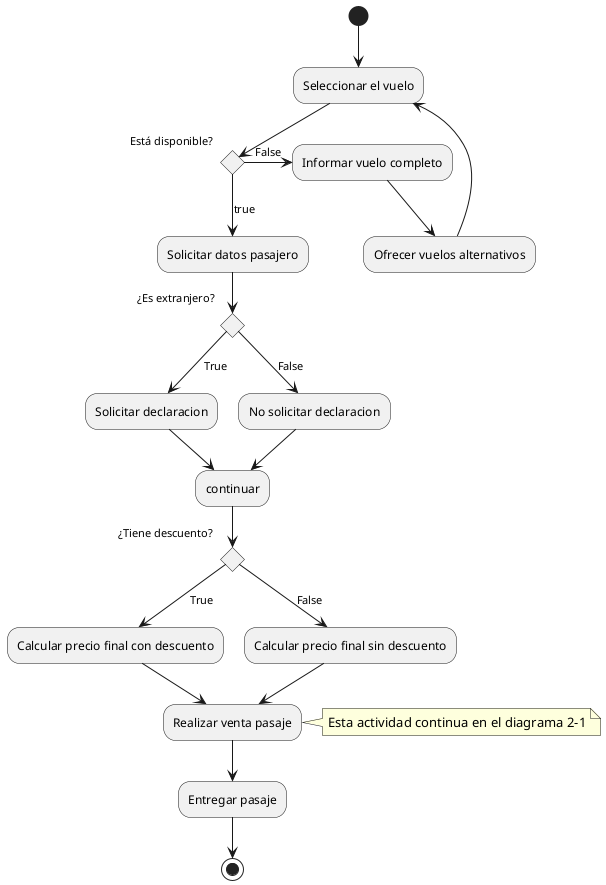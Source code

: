 @startuml Venta pasajes

(*) --> "Seleccionar el vuelo"
if Está disponible? then
--> [true] "Solicitar datos pasajero"
    if ¿Es extranjero?
    --> [True] "Solicitar declaracion"
    --> continuar
    else
    --> [False]  "No solicitar declaracion"
    --> continuar
    endif
    if ¿Tiene descuento?
        --> [True] "Calcular precio final con descuento"
        --> "Realizar venta pasaje"
        else
        --> [False] "Calcular precio final sin descuento"
        --> "Realizar venta pasaje"
        note right: Esta actividad continua en el diagrama 2-1 
        endif
        --> "Entregar pasaje"
        --> (*)
else
-> [False] "Informar vuelo completo"
--> "Ofrecer vuelos alternativos"
-left--> "Seleccionar el vuelo"
endif

@enduml